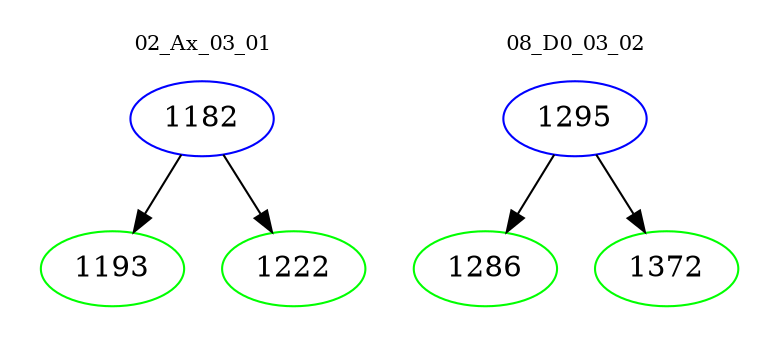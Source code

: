 digraph{
subgraph cluster_0 {
color = white
label = "02_Ax_03_01";
fontsize=10;
T0_1182 [label="1182", color="blue"]
T0_1182 -> T0_1193 [color="black"]
T0_1193 [label="1193", color="green"]
T0_1182 -> T0_1222 [color="black"]
T0_1222 [label="1222", color="green"]
}
subgraph cluster_1 {
color = white
label = "08_D0_03_02";
fontsize=10;
T1_1295 [label="1295", color="blue"]
T1_1295 -> T1_1286 [color="black"]
T1_1286 [label="1286", color="green"]
T1_1295 -> T1_1372 [color="black"]
T1_1372 [label="1372", color="green"]
}
}
